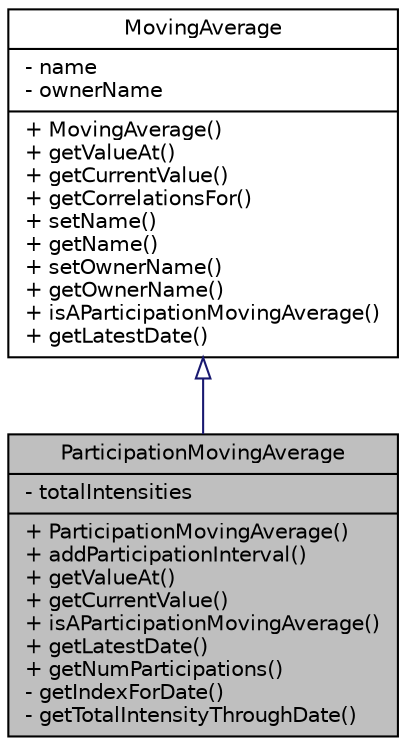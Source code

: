 digraph G
{
  edge [fontname="Helvetica",fontsize="10",labelfontname="Helvetica",labelfontsize="10"];
  node [fontname="Helvetica",fontsize="10",shape=record];
  Node1 [label="{ParticipationMovingAverage\n|- totalIntensities\l|+ ParticipationMovingAverage()\l+ addParticipationInterval()\l+ getValueAt()\l+ getCurrentValue()\l+ isAParticipationMovingAverage()\l+ getLatestDate()\l+ getNumParticipations()\l- getIndexForDate()\l- getTotalIntensityThroughDate()\l}",height=0.2,width=0.4,color="black", fillcolor="grey75", style="filled" fontcolor="black"];
  Node2 -> Node1 [dir=back,color="midnightblue",fontsize="10",style="solid",arrowtail="empty",fontname="Helvetica"];
  Node2 [label="{MovingAverage\n|- name\l- ownerName\l|+ MovingAverage()\l+ getValueAt()\l+ getCurrentValue()\l+ getCorrelationsFor()\l+ setName()\l+ getName()\l+ setOwnerName()\l+ getOwnerName()\l+ isAParticipationMovingAverage()\l+ getLatestDate()\l}",height=0.2,width=0.4,color="black", fillcolor="white", style="filled",URL="$class_moving_average.html"];
}
